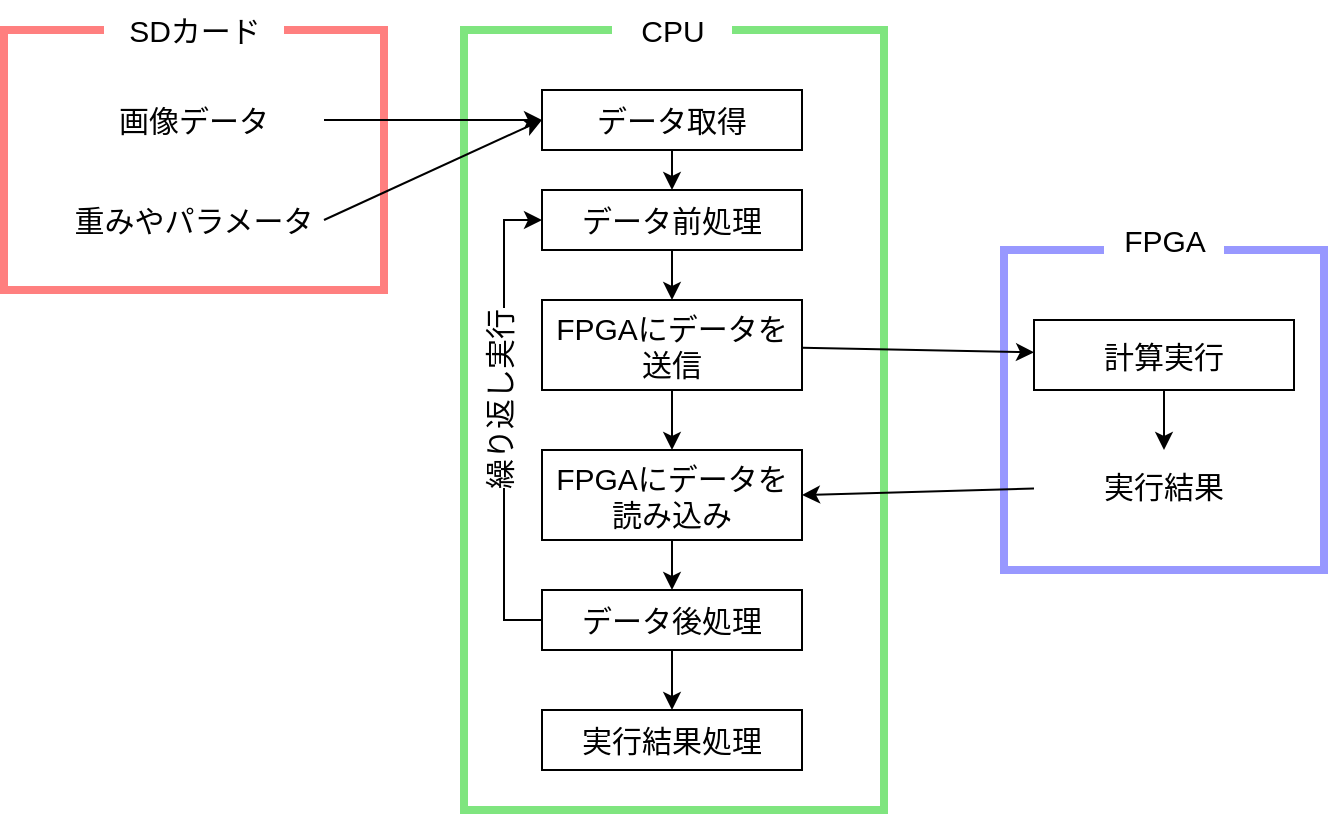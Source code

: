 <mxfile>
    <diagram id="z6BSx_SyA-rsJozcBQN3" name="ページ1">
        <mxGraphModel dx="1105" dy="632" grid="1" gridSize="10" guides="1" tooltips="1" connect="1" arrows="1" fold="1" page="1" pageScale="1" pageWidth="827" pageHeight="1169" math="0" shadow="0">
            <root>
                <mxCell id="0"/>
                <mxCell id="1" parent="0"/>
                <mxCell id="12" value="" style="rounded=0;whiteSpace=wrap;html=1;fillColor=none;strokeWidth=4;opacity=50;strokeColor=#3333FF;" vertex="1" parent="1">
                    <mxGeometry x="580" y="390" width="160" height="160" as="geometry"/>
                </mxCell>
                <mxCell id="2" value="" style="rounded=0;whiteSpace=wrap;html=1;fillColor=none;strokeWidth=4;opacity=50;strokeColor=#FF0000;" vertex="1" parent="1">
                    <mxGeometry x="80" y="280" width="190" height="130" as="geometry"/>
                </mxCell>
                <mxCell id="7" value="&lt;span style=&quot;font-size: 15px;&quot;&gt;重みやパラメータ&lt;/span&gt;" style="text;html=1;strokeColor=none;fillColor=none;align=center;verticalAlign=middle;whiteSpace=wrap;rounded=0;" vertex="1" parent="1">
                    <mxGeometry x="110" y="360" width="130" height="30" as="geometry"/>
                </mxCell>
                <mxCell id="8" value="&lt;font style=&quot;font-size: 15px;&quot;&gt;SDカード&lt;/font&gt;" style="text;html=1;align=center;verticalAlign=middle;resizable=0;points=[];autosize=1;strokeColor=none;fillColor=default;" vertex="1" parent="1">
                    <mxGeometry x="130" y="265" width="90" height="30" as="geometry"/>
                </mxCell>
                <mxCell id="9" value="" style="rounded=0;whiteSpace=wrap;html=1;fillColor=none;strokeWidth=4;opacity=50;strokeColor=#00CC00;" vertex="1" parent="1">
                    <mxGeometry x="310" y="280" width="210" height="390" as="geometry"/>
                </mxCell>
                <mxCell id="11" value="&lt;span style=&quot;font-size: 15px;&quot;&gt;CPU&lt;/span&gt;" style="text;html=1;align=center;verticalAlign=middle;resizable=0;points=[];autosize=1;strokeColor=none;fillColor=default;" vertex="1" parent="1">
                    <mxGeometry x="384" y="265" width="60" height="30" as="geometry"/>
                </mxCell>
                <mxCell id="14" value="&lt;span style=&quot;font-size: 15px;&quot;&gt;FPGA&lt;/span&gt;" style="text;html=1;align=center;verticalAlign=middle;resizable=0;points=[];autosize=1;strokeColor=none;fillColor=default;" vertex="1" parent="1">
                    <mxGeometry x="630" y="370" width="60" height="30" as="geometry"/>
                </mxCell>
                <mxCell id="18" style="edgeStyle=none;html=1;exitX=1;exitY=0.5;exitDx=0;exitDy=0;entryX=0;entryY=0.5;entryDx=0;entryDy=0;fontSize=15;" edge="1" parent="1" source="17" target="16">
                    <mxGeometry relative="1" as="geometry"/>
                </mxCell>
                <mxCell id="19" style="edgeStyle=none;html=1;exitX=1;exitY=0.5;exitDx=0;exitDy=0;entryX=0;entryY=0.5;entryDx=0;entryDy=0;fontSize=15;" edge="1" parent="1" source="7" target="16">
                    <mxGeometry relative="1" as="geometry"/>
                </mxCell>
                <mxCell id="21" value="" style="edgeStyle=none;html=1;fontSize=15;" edge="1" parent="1" source="16" target="20">
                    <mxGeometry relative="1" as="geometry"/>
                </mxCell>
                <mxCell id="16" value="&lt;span style=&quot;font-size: 15px;&quot;&gt;データ取得&lt;/span&gt;" style="text;html=1;strokeColor=default;fillColor=none;align=center;verticalAlign=middle;whiteSpace=wrap;rounded=0;" vertex="1" parent="1">
                    <mxGeometry x="349" y="310" width="130" height="30" as="geometry"/>
                </mxCell>
                <mxCell id="17" value="&lt;font style=&quot;font-size: 15px;&quot;&gt;画像データ&lt;/font&gt;" style="text;html=1;strokeColor=none;fillColor=none;align=center;verticalAlign=middle;whiteSpace=wrap;rounded=0;" vertex="1" parent="1">
                    <mxGeometry x="110" y="310" width="130" height="30" as="geometry"/>
                </mxCell>
                <mxCell id="23" value="" style="edgeStyle=none;html=1;fontSize=15;" edge="1" parent="1" source="20" target="22">
                    <mxGeometry relative="1" as="geometry"/>
                </mxCell>
                <mxCell id="20" value="&lt;span style=&quot;font-size: 15px;&quot;&gt;データ前処理&lt;/span&gt;" style="text;html=1;strokeColor=default;fillColor=none;align=center;verticalAlign=middle;whiteSpace=wrap;rounded=0;" vertex="1" parent="1">
                    <mxGeometry x="349" y="360" width="130" height="30" as="geometry"/>
                </mxCell>
                <mxCell id="25" value="" style="edgeStyle=none;html=1;fontSize=15;" edge="1" parent="1" source="22" target="24">
                    <mxGeometry relative="1" as="geometry"/>
                </mxCell>
                <mxCell id="27" value="" style="edgeStyle=none;html=1;fontSize=15;" edge="1" parent="1" source="22" target="26">
                    <mxGeometry relative="1" as="geometry"/>
                </mxCell>
                <mxCell id="22" value="&lt;span style=&quot;font-size: 15px;&quot;&gt;FPGAにデータを&lt;br&gt;送信&lt;br&gt;&lt;/span&gt;" style="text;html=1;strokeColor=default;fillColor=none;align=center;verticalAlign=middle;whiteSpace=wrap;rounded=0;" vertex="1" parent="1">
                    <mxGeometry x="349" y="415" width="130" height="45" as="geometry"/>
                </mxCell>
                <mxCell id="30" value="" style="edgeStyle=none;html=1;fontSize=15;" edge="1" parent="1" source="24" target="29">
                    <mxGeometry relative="1" as="geometry"/>
                </mxCell>
                <mxCell id="24" value="&lt;span style=&quot;font-size: 15px;&quot;&gt;計算実行&lt;br&gt;&lt;/span&gt;" style="text;html=1;strokeColor=default;fillColor=none;align=center;verticalAlign=middle;whiteSpace=wrap;rounded=0;" vertex="1" parent="1">
                    <mxGeometry x="595" y="425" width="130" height="35" as="geometry"/>
                </mxCell>
                <mxCell id="33" value="" style="edgeStyle=none;html=1;fontSize=15;" edge="1" parent="1" source="26" target="32">
                    <mxGeometry relative="1" as="geometry"/>
                </mxCell>
                <mxCell id="26" value="&lt;span style=&quot;font-size: 15px;&quot;&gt;FPGAにデータを読み込み&lt;br&gt;&lt;/span&gt;" style="text;html=1;strokeColor=default;fillColor=none;align=center;verticalAlign=middle;whiteSpace=wrap;rounded=0;" vertex="1" parent="1">
                    <mxGeometry x="349" y="490" width="130" height="45" as="geometry"/>
                </mxCell>
                <mxCell id="31" style="edgeStyle=none;html=1;entryX=1;entryY=0.5;entryDx=0;entryDy=0;fontSize=15;" edge="1" parent="1" source="29" target="26">
                    <mxGeometry relative="1" as="geometry"/>
                </mxCell>
                <mxCell id="29" value="&lt;span style=&quot;font-size: 15px;&quot;&gt;実行結果&lt;br&gt;&lt;/span&gt;" style="text;html=1;strokeColor=none;fillColor=none;align=center;verticalAlign=middle;whiteSpace=wrap;rounded=0;" vertex="1" parent="1">
                    <mxGeometry x="595" y="490" width="130" height="35" as="geometry"/>
                </mxCell>
                <mxCell id="34" style="edgeStyle=orthogonalEdgeStyle;html=1;exitX=0;exitY=0.5;exitDx=0;exitDy=0;entryX=0;entryY=0.5;entryDx=0;entryDy=0;fontSize=15;rounded=0;" edge="1" parent="1" source="32" target="20">
                    <mxGeometry relative="1" as="geometry">
                        <Array as="points">
                            <mxPoint x="330" y="575"/>
                            <mxPoint x="330" y="375"/>
                        </Array>
                    </mxGeometry>
                </mxCell>
                <mxCell id="35" value="繰り返し実行" style="edgeLabel;html=1;align=center;verticalAlign=middle;resizable=0;points=[];fontSize=15;horizontal=0;" vertex="1" connectable="0" parent="34">
                    <mxGeometry x="0.082" y="3" relative="1" as="geometry">
                        <mxPoint as="offset"/>
                    </mxGeometry>
                </mxCell>
                <mxCell id="37" value="" style="edgeStyle=orthogonalEdgeStyle;rounded=0;html=1;fontSize=15;" edge="1" parent="1" source="32" target="36">
                    <mxGeometry relative="1" as="geometry"/>
                </mxCell>
                <mxCell id="32" value="&lt;span style=&quot;font-size: 15px;&quot;&gt;データ後処理&lt;br&gt;&lt;/span&gt;" style="text;html=1;strokeColor=default;fillColor=none;align=center;verticalAlign=middle;whiteSpace=wrap;rounded=0;" vertex="1" parent="1">
                    <mxGeometry x="349" y="560" width="130" height="30" as="geometry"/>
                </mxCell>
                <mxCell id="36" value="&lt;span style=&quot;font-size: 15px;&quot;&gt;実行結果処理&lt;br&gt;&lt;/span&gt;" style="text;html=1;strokeColor=default;fillColor=none;align=center;verticalAlign=middle;whiteSpace=wrap;rounded=0;" vertex="1" parent="1">
                    <mxGeometry x="349" y="620" width="130" height="30" as="geometry"/>
                </mxCell>
            </root>
        </mxGraphModel>
    </diagram>
</mxfile>